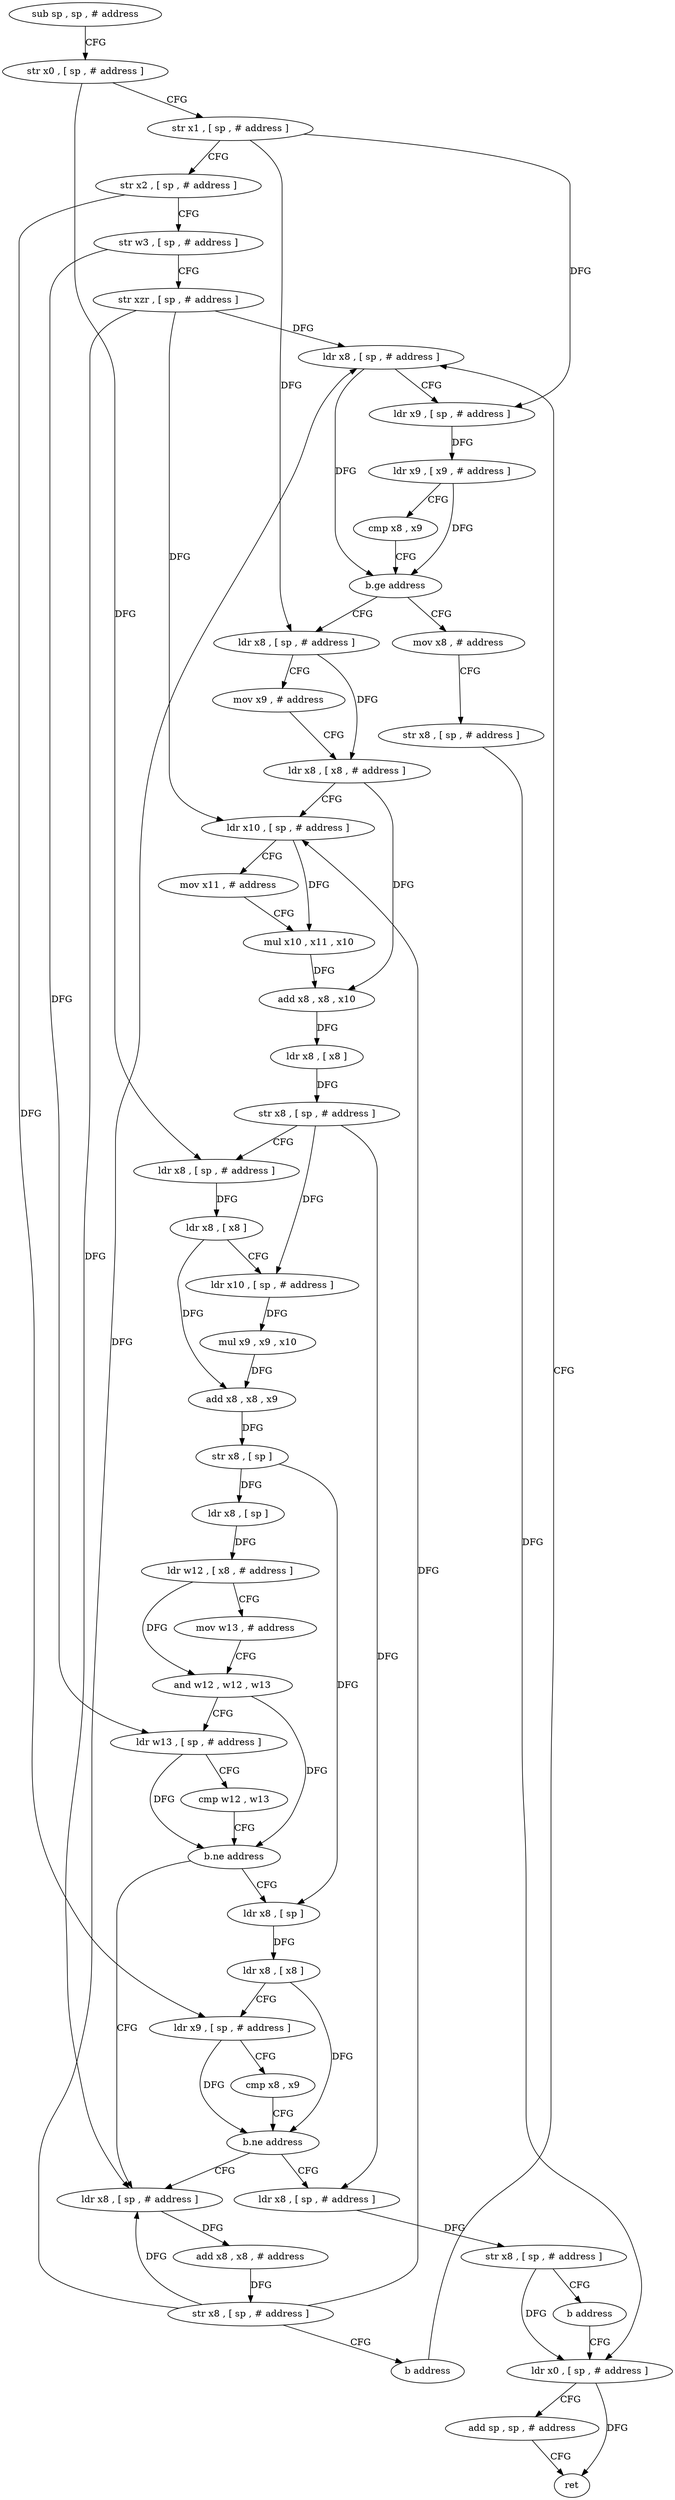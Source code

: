 digraph "func" {
"4301932" [label = "sub sp , sp , # address" ]
"4301936" [label = "str x0 , [ sp , # address ]" ]
"4301940" [label = "str x1 , [ sp , # address ]" ]
"4301944" [label = "str x2 , [ sp , # address ]" ]
"4301948" [label = "str w3 , [ sp , # address ]" ]
"4301952" [label = "str xzr , [ sp , # address ]" ]
"4301956" [label = "ldr x8 , [ sp , # address ]" ]
"4302112" [label = "mov x8 , # address" ]
"4302116" [label = "str x8 , [ sp , # address ]" ]
"4302120" [label = "ldr x0 , [ sp , # address ]" ]
"4301976" [label = "ldr x8 , [ sp , # address ]" ]
"4301980" [label = "mov x9 , # address" ]
"4301984" [label = "ldr x8 , [ x8 , # address ]" ]
"4301988" [label = "ldr x10 , [ sp , # address ]" ]
"4301992" [label = "mov x11 , # address" ]
"4301996" [label = "mul x10 , x11 , x10" ]
"4302000" [label = "add x8 , x8 , x10" ]
"4302004" [label = "ldr x8 , [ x8 ]" ]
"4302008" [label = "str x8 , [ sp , # address ]" ]
"4302012" [label = "ldr x8 , [ sp , # address ]" ]
"4302016" [label = "ldr x8 , [ x8 ]" ]
"4302020" [label = "ldr x10 , [ sp , # address ]" ]
"4302024" [label = "mul x9 , x9 , x10" ]
"4302028" [label = "add x8 , x8 , x9" ]
"4302032" [label = "str x8 , [ sp ]" ]
"4302036" [label = "ldr x8 , [ sp ]" ]
"4302040" [label = "ldr w12 , [ x8 , # address ]" ]
"4302044" [label = "mov w13 , # address" ]
"4302048" [label = "and w12 , w12 , w13" ]
"4302052" [label = "ldr w13 , [ sp , # address ]" ]
"4302056" [label = "cmp w12 , w13" ]
"4302060" [label = "b.ne address" ]
"4302096" [label = "ldr x8 , [ sp , # address ]" ]
"4302064" [label = "ldr x8 , [ sp ]" ]
"4302100" [label = "add x8 , x8 , # address" ]
"4302104" [label = "str x8 , [ sp , # address ]" ]
"4302108" [label = "b address" ]
"4302068" [label = "ldr x8 , [ x8 ]" ]
"4302072" [label = "ldr x9 , [ sp , # address ]" ]
"4302076" [label = "cmp x8 , x9" ]
"4302080" [label = "b.ne address" ]
"4302084" [label = "ldr x8 , [ sp , # address ]" ]
"4301960" [label = "ldr x9 , [ sp , # address ]" ]
"4301964" [label = "ldr x9 , [ x9 , # address ]" ]
"4301968" [label = "cmp x8 , x9" ]
"4301972" [label = "b.ge address" ]
"4302088" [label = "str x8 , [ sp , # address ]" ]
"4302092" [label = "b address" ]
"4302124" [label = "add sp , sp , # address" ]
"4302128" [label = "ret" ]
"4301932" -> "4301936" [ label = "CFG" ]
"4301936" -> "4301940" [ label = "CFG" ]
"4301936" -> "4302012" [ label = "DFG" ]
"4301940" -> "4301944" [ label = "CFG" ]
"4301940" -> "4301960" [ label = "DFG" ]
"4301940" -> "4301976" [ label = "DFG" ]
"4301944" -> "4301948" [ label = "CFG" ]
"4301944" -> "4302072" [ label = "DFG" ]
"4301948" -> "4301952" [ label = "CFG" ]
"4301948" -> "4302052" [ label = "DFG" ]
"4301952" -> "4301956" [ label = "DFG" ]
"4301952" -> "4301988" [ label = "DFG" ]
"4301952" -> "4302096" [ label = "DFG" ]
"4301956" -> "4301960" [ label = "CFG" ]
"4301956" -> "4301972" [ label = "DFG" ]
"4302112" -> "4302116" [ label = "CFG" ]
"4302116" -> "4302120" [ label = "DFG" ]
"4302120" -> "4302124" [ label = "CFG" ]
"4302120" -> "4302128" [ label = "DFG" ]
"4301976" -> "4301980" [ label = "CFG" ]
"4301976" -> "4301984" [ label = "DFG" ]
"4301980" -> "4301984" [ label = "CFG" ]
"4301984" -> "4301988" [ label = "CFG" ]
"4301984" -> "4302000" [ label = "DFG" ]
"4301988" -> "4301992" [ label = "CFG" ]
"4301988" -> "4301996" [ label = "DFG" ]
"4301992" -> "4301996" [ label = "CFG" ]
"4301996" -> "4302000" [ label = "DFG" ]
"4302000" -> "4302004" [ label = "DFG" ]
"4302004" -> "4302008" [ label = "DFG" ]
"4302008" -> "4302012" [ label = "CFG" ]
"4302008" -> "4302020" [ label = "DFG" ]
"4302008" -> "4302084" [ label = "DFG" ]
"4302012" -> "4302016" [ label = "DFG" ]
"4302016" -> "4302020" [ label = "CFG" ]
"4302016" -> "4302028" [ label = "DFG" ]
"4302020" -> "4302024" [ label = "DFG" ]
"4302024" -> "4302028" [ label = "DFG" ]
"4302028" -> "4302032" [ label = "DFG" ]
"4302032" -> "4302036" [ label = "DFG" ]
"4302032" -> "4302064" [ label = "DFG" ]
"4302036" -> "4302040" [ label = "DFG" ]
"4302040" -> "4302044" [ label = "CFG" ]
"4302040" -> "4302048" [ label = "DFG" ]
"4302044" -> "4302048" [ label = "CFG" ]
"4302048" -> "4302052" [ label = "CFG" ]
"4302048" -> "4302060" [ label = "DFG" ]
"4302052" -> "4302056" [ label = "CFG" ]
"4302052" -> "4302060" [ label = "DFG" ]
"4302056" -> "4302060" [ label = "CFG" ]
"4302060" -> "4302096" [ label = "CFG" ]
"4302060" -> "4302064" [ label = "CFG" ]
"4302096" -> "4302100" [ label = "DFG" ]
"4302064" -> "4302068" [ label = "DFG" ]
"4302100" -> "4302104" [ label = "DFG" ]
"4302104" -> "4302108" [ label = "CFG" ]
"4302104" -> "4301956" [ label = "DFG" ]
"4302104" -> "4301988" [ label = "DFG" ]
"4302104" -> "4302096" [ label = "DFG" ]
"4302108" -> "4301956" [ label = "CFG" ]
"4302068" -> "4302072" [ label = "CFG" ]
"4302068" -> "4302080" [ label = "DFG" ]
"4302072" -> "4302076" [ label = "CFG" ]
"4302072" -> "4302080" [ label = "DFG" ]
"4302076" -> "4302080" [ label = "CFG" ]
"4302080" -> "4302096" [ label = "CFG" ]
"4302080" -> "4302084" [ label = "CFG" ]
"4302084" -> "4302088" [ label = "DFG" ]
"4301960" -> "4301964" [ label = "DFG" ]
"4301964" -> "4301968" [ label = "CFG" ]
"4301964" -> "4301972" [ label = "DFG" ]
"4301968" -> "4301972" [ label = "CFG" ]
"4301972" -> "4302112" [ label = "CFG" ]
"4301972" -> "4301976" [ label = "CFG" ]
"4302088" -> "4302092" [ label = "CFG" ]
"4302088" -> "4302120" [ label = "DFG" ]
"4302092" -> "4302120" [ label = "CFG" ]
"4302124" -> "4302128" [ label = "CFG" ]
}
